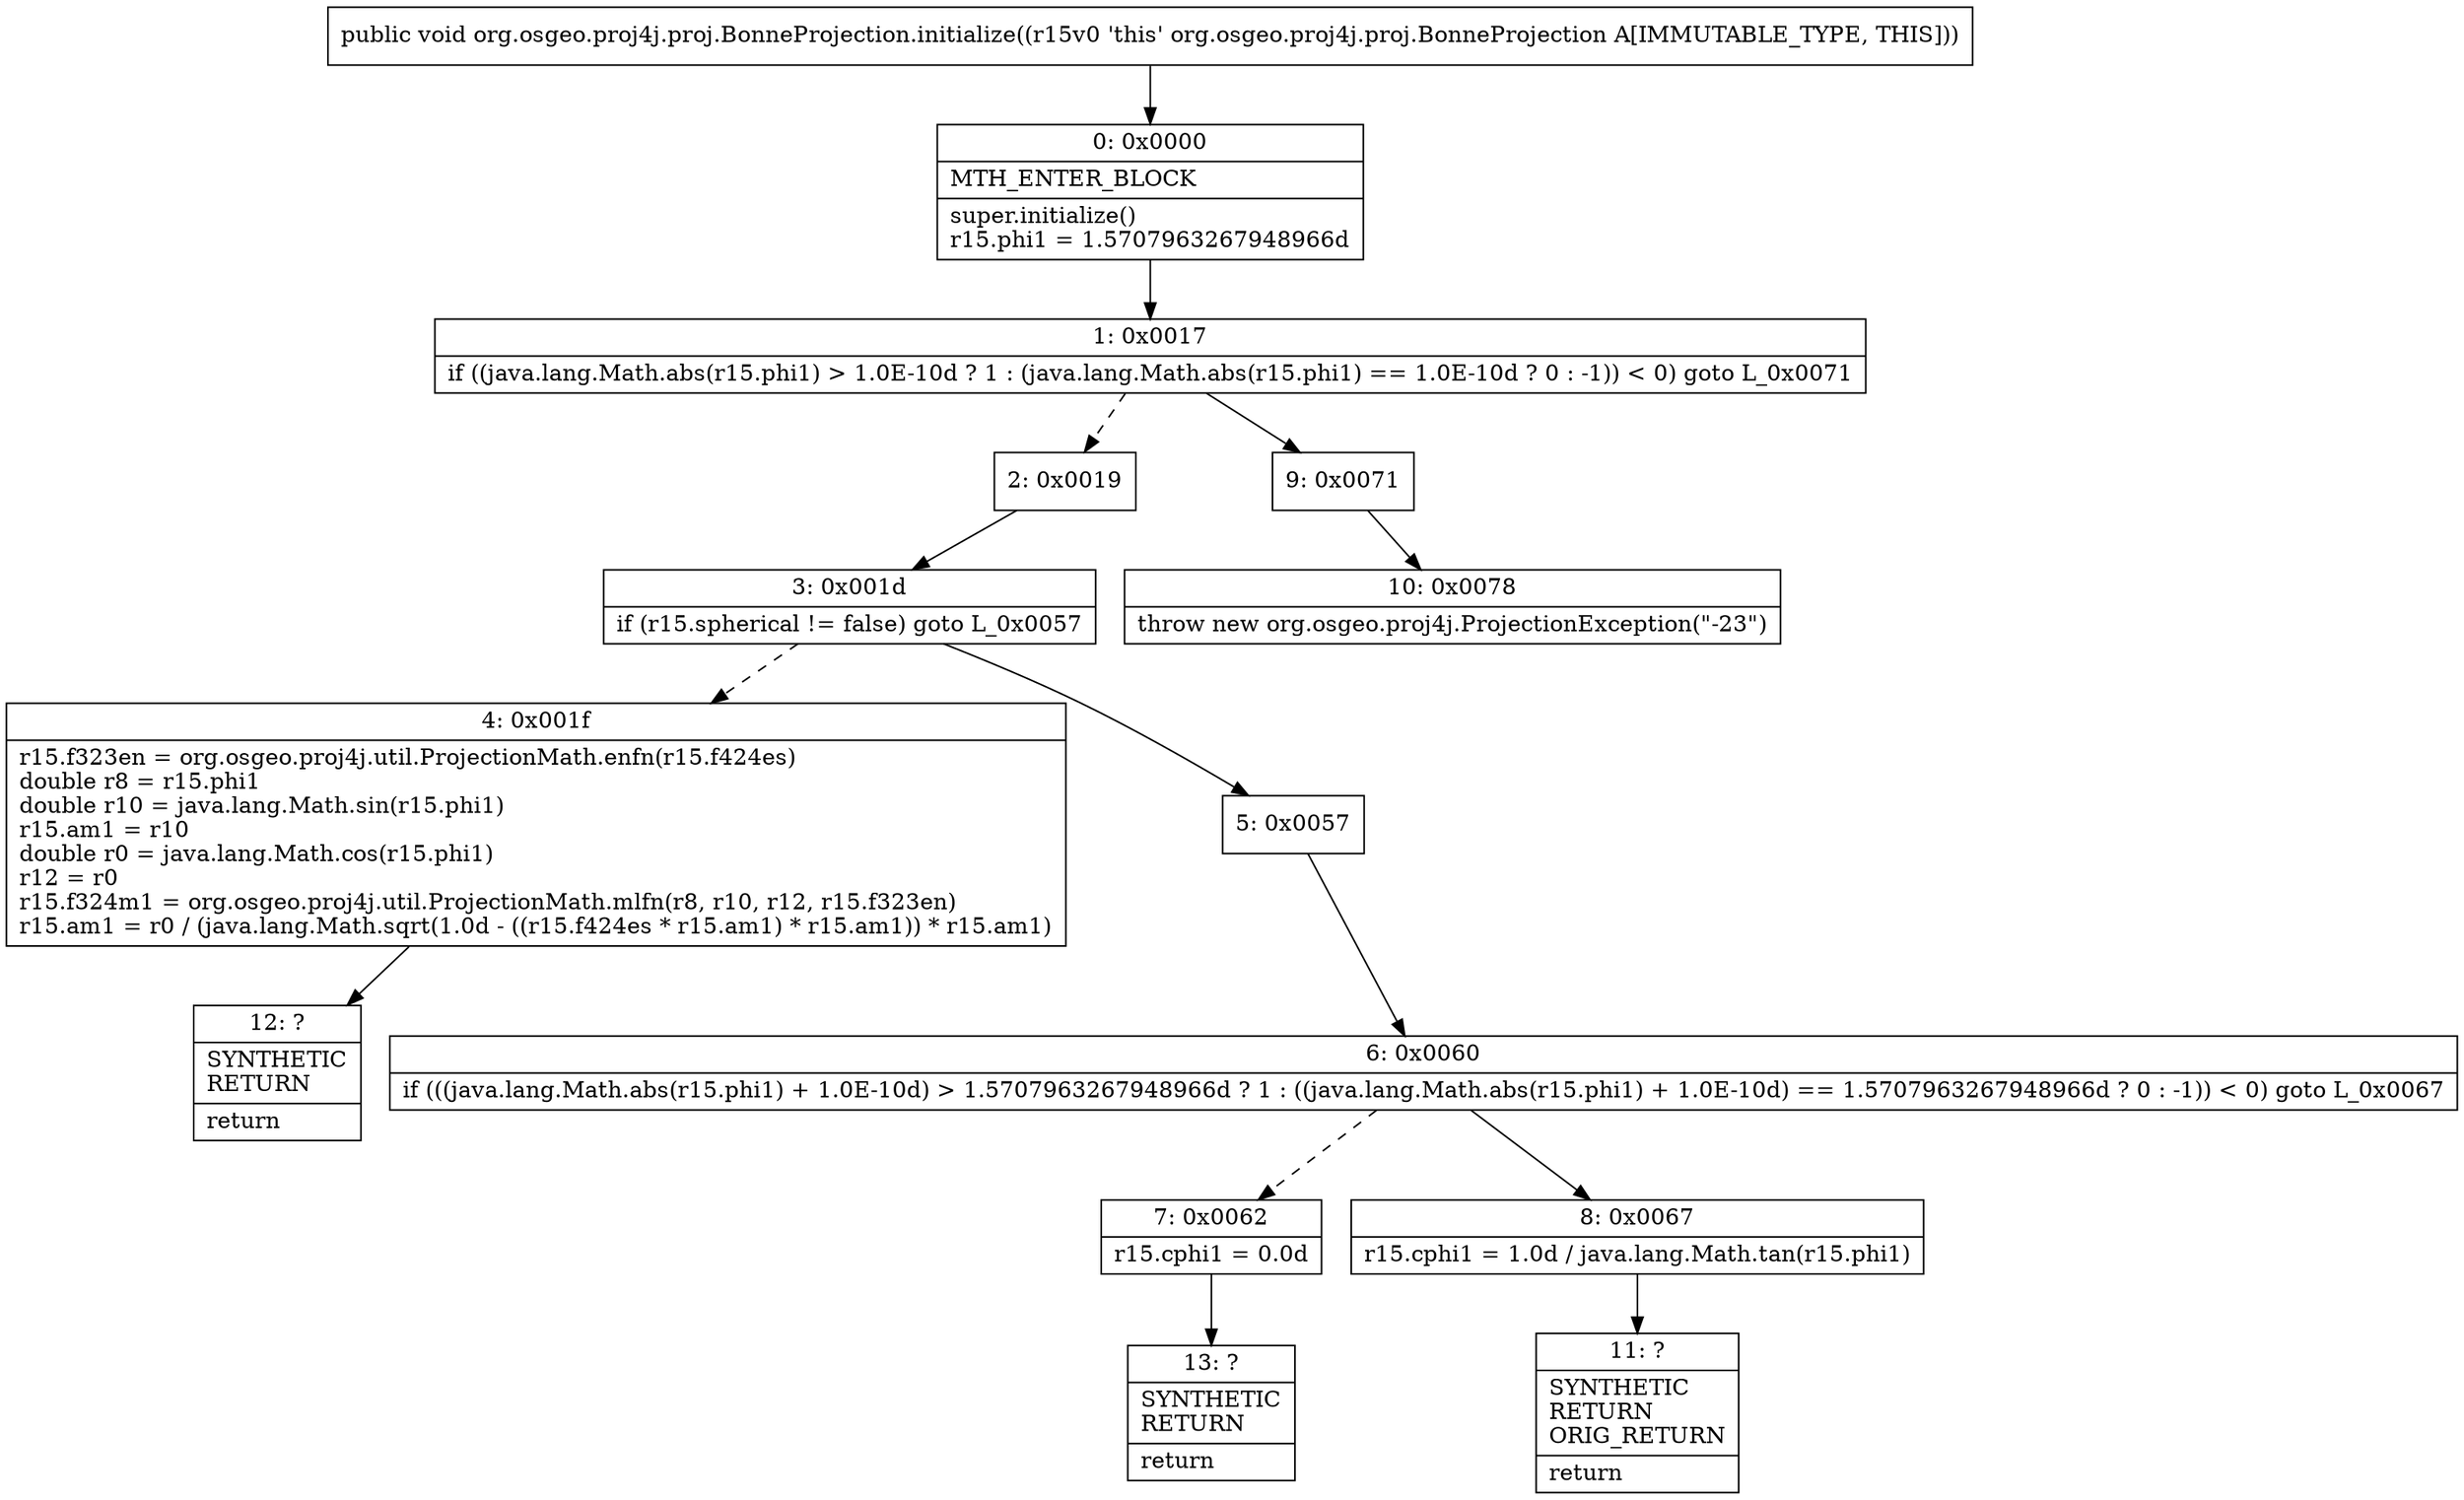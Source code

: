 digraph "CFG fororg.osgeo.proj4j.proj.BonneProjection.initialize()V" {
Node_0 [shape=record,label="{0\:\ 0x0000|MTH_ENTER_BLOCK\l|super.initialize()\lr15.phi1 = 1.5707963267948966d\l}"];
Node_1 [shape=record,label="{1\:\ 0x0017|if ((java.lang.Math.abs(r15.phi1) \> 1.0E\-10d ? 1 : (java.lang.Math.abs(r15.phi1) == 1.0E\-10d ? 0 : \-1)) \< 0) goto L_0x0071\l}"];
Node_2 [shape=record,label="{2\:\ 0x0019}"];
Node_3 [shape=record,label="{3\:\ 0x001d|if (r15.spherical != false) goto L_0x0057\l}"];
Node_4 [shape=record,label="{4\:\ 0x001f|r15.f323en = org.osgeo.proj4j.util.ProjectionMath.enfn(r15.f424es)\ldouble r8 = r15.phi1\ldouble r10 = java.lang.Math.sin(r15.phi1)\lr15.am1 = r10\ldouble r0 = java.lang.Math.cos(r15.phi1)\lr12 = r0\lr15.f324m1 = org.osgeo.proj4j.util.ProjectionMath.mlfn(r8, r10, r12, r15.f323en)\lr15.am1 = r0 \/ (java.lang.Math.sqrt(1.0d \- ((r15.f424es * r15.am1) * r15.am1)) * r15.am1)\l}"];
Node_5 [shape=record,label="{5\:\ 0x0057}"];
Node_6 [shape=record,label="{6\:\ 0x0060|if (((java.lang.Math.abs(r15.phi1) + 1.0E\-10d) \> 1.5707963267948966d ? 1 : ((java.lang.Math.abs(r15.phi1) + 1.0E\-10d) == 1.5707963267948966d ? 0 : \-1)) \< 0) goto L_0x0067\l}"];
Node_7 [shape=record,label="{7\:\ 0x0062|r15.cphi1 = 0.0d\l}"];
Node_8 [shape=record,label="{8\:\ 0x0067|r15.cphi1 = 1.0d \/ java.lang.Math.tan(r15.phi1)\l}"];
Node_9 [shape=record,label="{9\:\ 0x0071}"];
Node_10 [shape=record,label="{10\:\ 0x0078|throw new org.osgeo.proj4j.ProjectionException(\"\-23\")\l}"];
Node_11 [shape=record,label="{11\:\ ?|SYNTHETIC\lRETURN\lORIG_RETURN\l|return\l}"];
Node_12 [shape=record,label="{12\:\ ?|SYNTHETIC\lRETURN\l|return\l}"];
Node_13 [shape=record,label="{13\:\ ?|SYNTHETIC\lRETURN\l|return\l}"];
MethodNode[shape=record,label="{public void org.osgeo.proj4j.proj.BonneProjection.initialize((r15v0 'this' org.osgeo.proj4j.proj.BonneProjection A[IMMUTABLE_TYPE, THIS])) }"];
MethodNode -> Node_0;
Node_0 -> Node_1;
Node_1 -> Node_2[style=dashed];
Node_1 -> Node_9;
Node_2 -> Node_3;
Node_3 -> Node_4[style=dashed];
Node_3 -> Node_5;
Node_4 -> Node_12;
Node_5 -> Node_6;
Node_6 -> Node_7[style=dashed];
Node_6 -> Node_8;
Node_7 -> Node_13;
Node_8 -> Node_11;
Node_9 -> Node_10;
}

